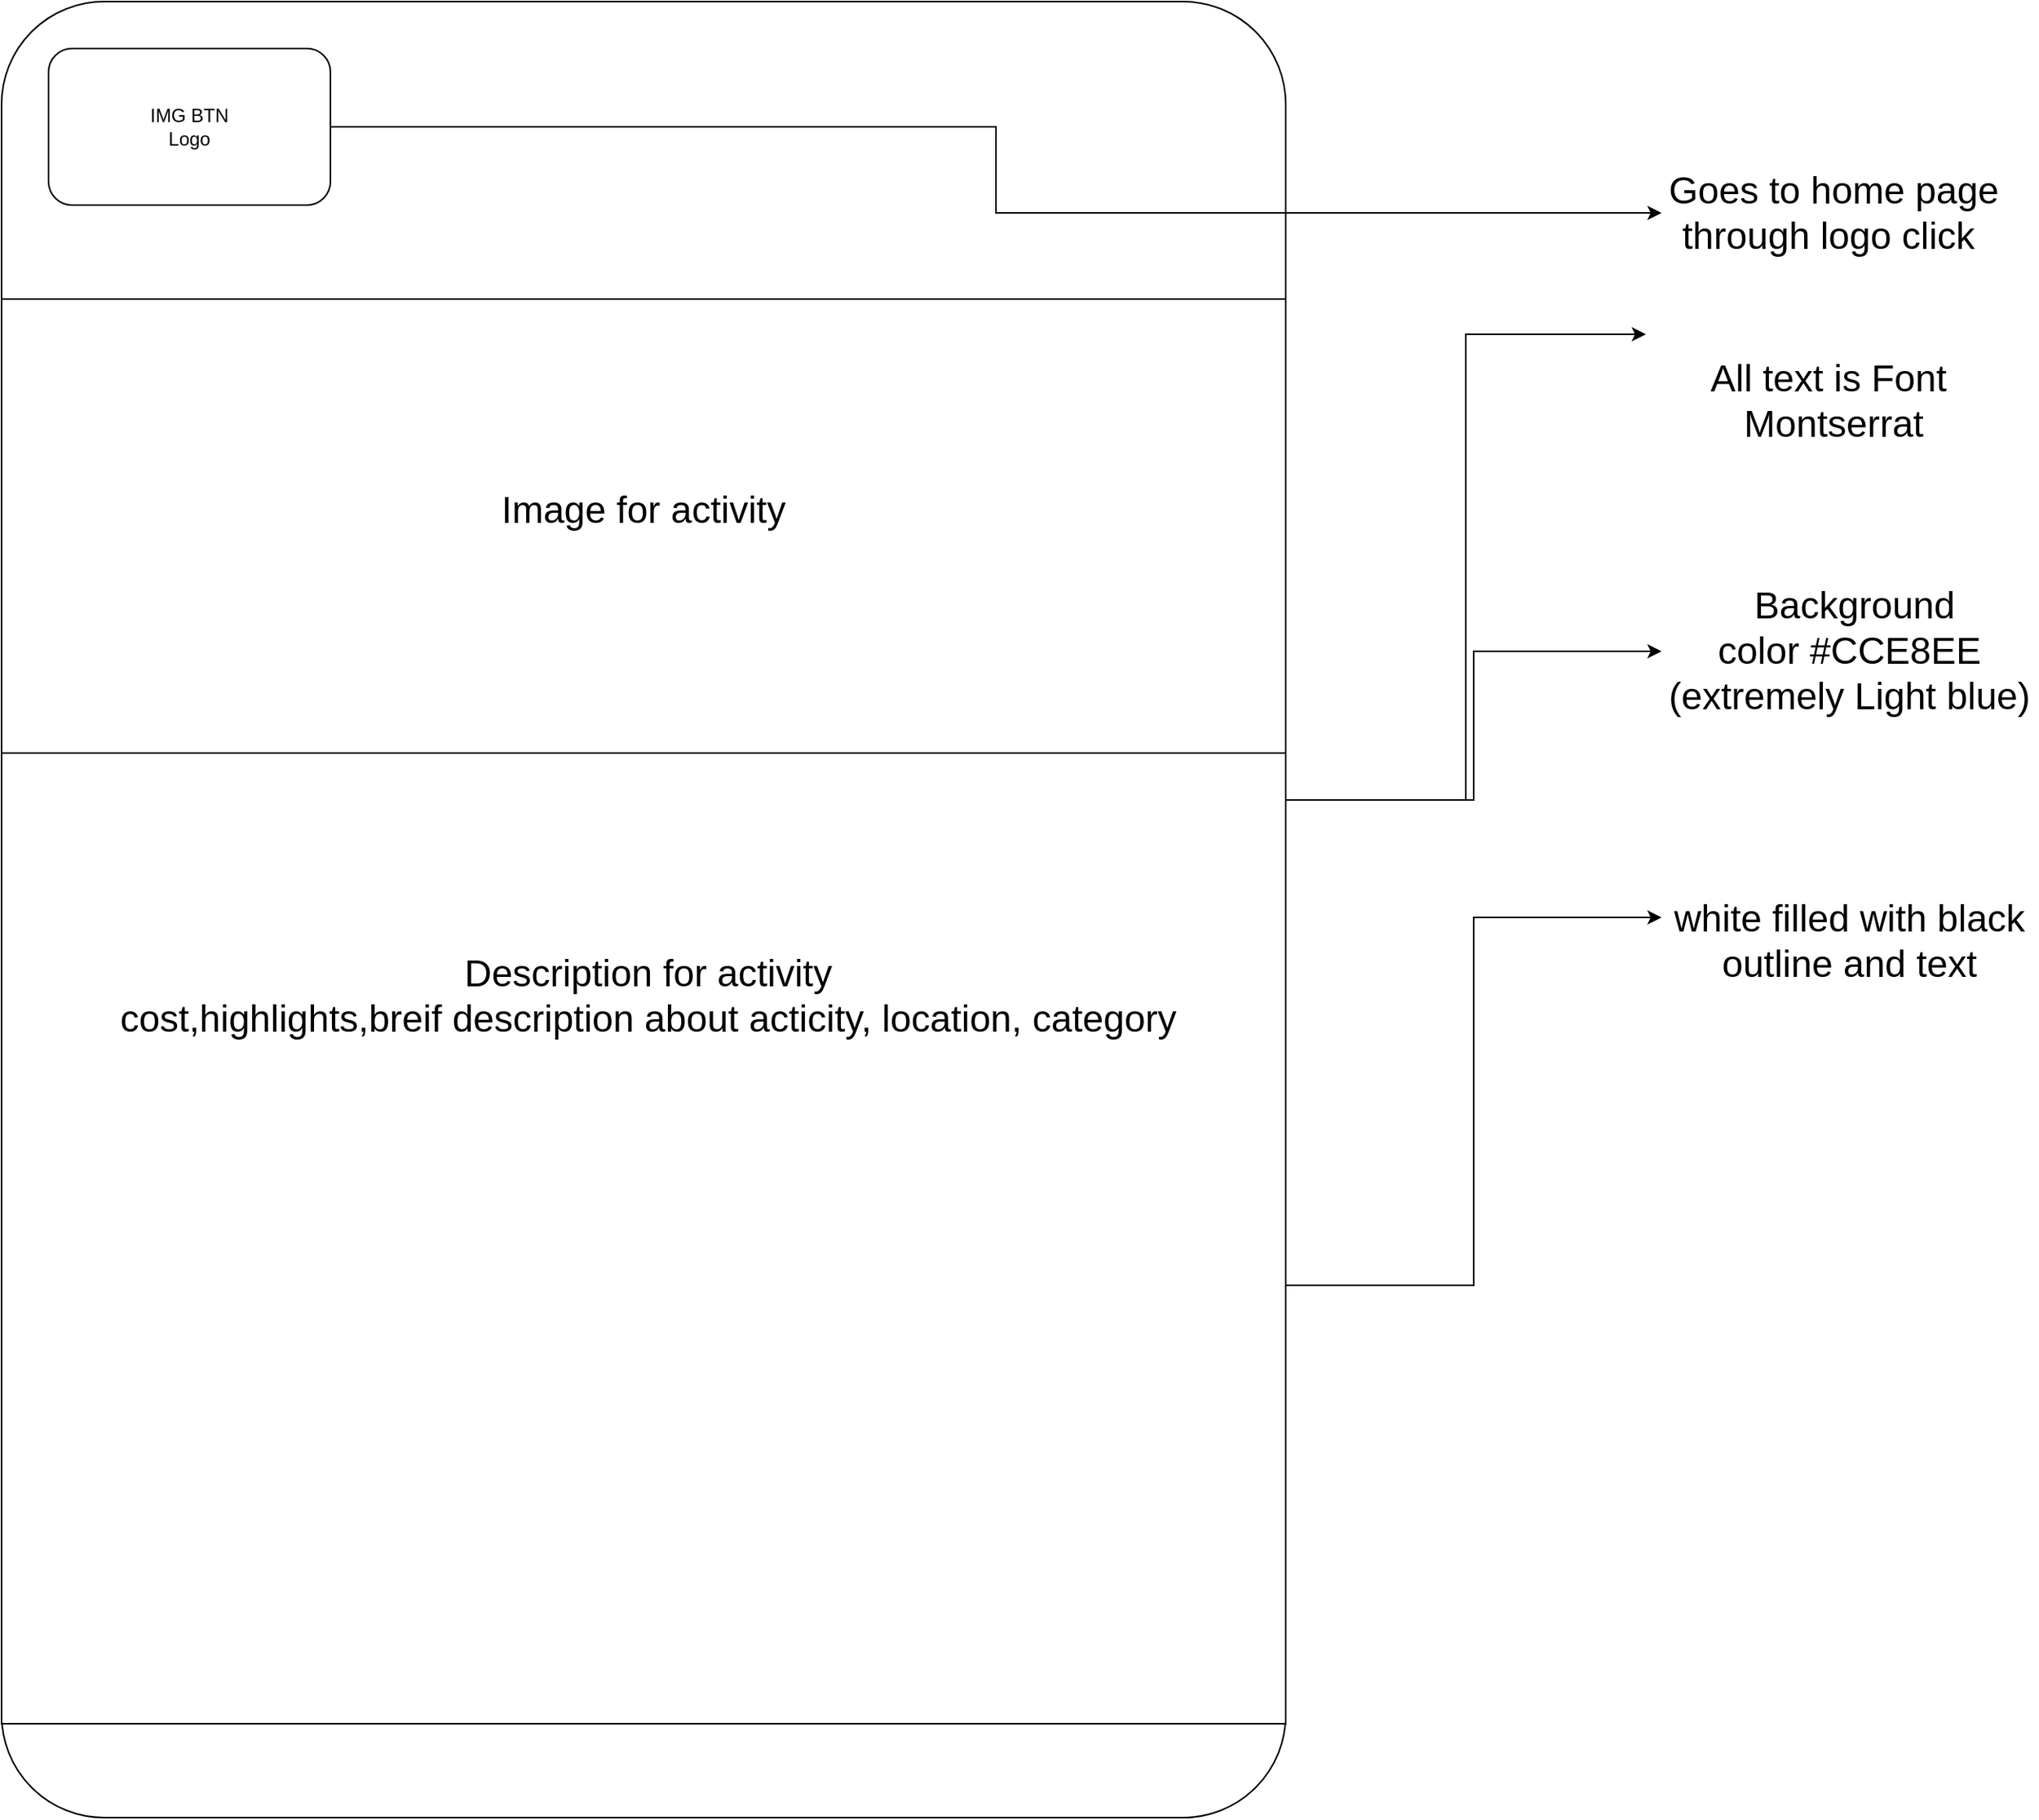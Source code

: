 <mxfile version="24.0.6" type="device">
  <diagram name="Page-1" id="f1b7ffb7-ca1e-a977-7cf5-a751b3c06c05">
    <mxGraphModel dx="2607" dy="1342" grid="1" gridSize="10" guides="1" tooltips="1" connect="1" arrows="1" fold="1" page="1" pageScale="1" pageWidth="826" pageHeight="1169" background="none" math="0" shadow="0">
      <root>
        <mxCell id="0" />
        <mxCell id="1" parent="0" />
        <mxCell id="SVBnb8XrDO_ZrM6gbE42-5" style="edgeStyle=orthogonalEdgeStyle;rounded=0;orthogonalLoop=1;jettySize=auto;html=1;exitX=1;exitY=0.25;exitDx=0;exitDy=0;entryX=0;entryY=0.5;entryDx=0;entryDy=0;" parent="1" source="SVBnb8XrDO_ZrM6gbE42-1" target="SVBnb8XrDO_ZrM6gbE42-3" edge="1">
          <mxGeometry relative="1" as="geometry">
            <Array as="points">
              <mxPoint x="820" y="510" />
              <mxPoint x="940" y="510" />
              <mxPoint x="940" y="415" />
            </Array>
          </mxGeometry>
        </mxCell>
        <mxCell id="SVBnb8XrDO_ZrM6gbE42-6" style="edgeStyle=orthogonalEdgeStyle;rounded=0;orthogonalLoop=1;jettySize=auto;html=1;exitX=1;exitY=0.25;exitDx=0;exitDy=0;entryX=0;entryY=0.25;entryDx=0;entryDy=0;" parent="1" source="SVBnb8XrDO_ZrM6gbE42-1" target="SVBnb8XrDO_ZrM6gbE42-2" edge="1">
          <mxGeometry relative="1" as="geometry">
            <Array as="points">
              <mxPoint x="820" y="510" />
              <mxPoint x="935" y="510" />
              <mxPoint x="935" y="212" />
            </Array>
          </mxGeometry>
        </mxCell>
        <mxCell id="SVBnb8XrDO_ZrM6gbE42-1" value="" style="rounded=1;whiteSpace=wrap;html=1;arcSize=8;" parent="1" vertex="1">
          <mxGeometry width="820" height="1160" as="geometry" />
        </mxCell>
        <mxCell id="SVBnb8XrDO_ZrM6gbE42-2" value="&lt;font style=&quot;font-size: 24px;&quot;&gt;All text is Font&amp;nbsp;&lt;/font&gt;&lt;div&gt;&lt;font style=&quot;&quot;&gt;&lt;font style=&quot;font-size: 24px;&quot;&gt;Montserrat&lt;/font&gt;&lt;br&gt;&lt;/font&gt;&lt;/div&gt;" style="text;strokeColor=none;align=center;fillColor=none;html=1;verticalAlign=middle;whiteSpace=wrap;rounded=0;" parent="1" vertex="1">
          <mxGeometry x="1050" y="170" width="240" height="170" as="geometry" />
        </mxCell>
        <mxCell id="SVBnb8XrDO_ZrM6gbE42-3" value="&lt;font style=&quot;font-size: 24px;&quot;&gt;&amp;nbsp;Background color&amp;nbsp;#CCE8EE (extremely Light blue)&lt;/font&gt;" style="text;strokeColor=none;align=center;fillColor=none;html=1;verticalAlign=middle;whiteSpace=wrap;rounded=0;" parent="1" vertex="1">
          <mxGeometry x="1060" y="400" width="240" height="30" as="geometry" />
        </mxCell>
        <mxCell id="SVBnb8XrDO_ZrM6gbE42-4" value="&lt;font style=&quot;font-size: 24px;&quot;&gt;white filled with black outline and text&lt;/font&gt;" style="text;strokeColor=none;align=center;fillColor=none;html=1;verticalAlign=middle;whiteSpace=wrap;rounded=0;" parent="1" vertex="1">
          <mxGeometry x="1060" y="585" width="240" height="30" as="geometry" />
        </mxCell>
        <mxCell id="SVBnb8XrDO_ZrM6gbE42-11" style="edgeStyle=orthogonalEdgeStyle;rounded=0;orthogonalLoop=1;jettySize=auto;html=1;exitX=1;exitY=0.5;exitDx=0;exitDy=0;entryX=0;entryY=0;entryDx=0;entryDy=0;" parent="1" source="SVBnb8XrDO_ZrM6gbE42-8" target="SVBnb8XrDO_ZrM6gbE42-4" edge="1">
          <mxGeometry relative="1" as="geometry">
            <Array as="points">
              <mxPoint x="940" y="820" />
              <mxPoint x="940" y="585" />
            </Array>
          </mxGeometry>
        </mxCell>
        <mxCell id="SVBnb8XrDO_ZrM6gbE42-8" value="" style="rounded=0;whiteSpace=wrap;html=1;" parent="1" vertex="1">
          <mxGeometry y="480" width="820" height="620" as="geometry" />
        </mxCell>
        <mxCell id="SVBnb8XrDO_ZrM6gbE42-15" value="" style="rounded=0;whiteSpace=wrap;html=1;" parent="1" vertex="1">
          <mxGeometry y="190" width="820" height="290" as="geometry" />
        </mxCell>
        <mxCell id="SVBnb8XrDO_ZrM6gbE42-9" value="&lt;font style=&quot;font-size: 24px;&quot;&gt;Image for activity&lt;/font&gt;" style="text;html=1;align=center;verticalAlign=middle;whiteSpace=wrap;rounded=0;" parent="1" vertex="1">
          <mxGeometry x="315" y="310" width="190" height="30" as="geometry" />
        </mxCell>
        <mxCell id="SVBnb8XrDO_ZrM6gbE42-10" value="&lt;font style=&quot;font-size: 24px;&quot;&gt;Description for activity&lt;/font&gt;&lt;div&gt;&lt;font style=&quot;font-size: 24px;&quot;&gt;cost,highlights,breif description about acticity, location, category&lt;/font&gt;&lt;/div&gt;" style="text;html=1;align=center;verticalAlign=middle;whiteSpace=wrap;rounded=0;" parent="1" vertex="1">
          <mxGeometry x="73" y="550" width="680" height="170" as="geometry" />
        </mxCell>
        <mxCell id="SVBnb8XrDO_ZrM6gbE42-18" style="edgeStyle=orthogonalEdgeStyle;rounded=0;orthogonalLoop=1;jettySize=auto;html=1;exitX=1;exitY=0.5;exitDx=0;exitDy=0;" parent="1" source="SVBnb8XrDO_ZrM6gbE42-16" target="SVBnb8XrDO_ZrM6gbE42-17" edge="1">
          <mxGeometry relative="1" as="geometry" />
        </mxCell>
        <mxCell id="SVBnb8XrDO_ZrM6gbE42-16" value="IMG BTN&lt;div&gt;Logo&lt;/div&gt;" style="rounded=1;whiteSpace=wrap;html=1;" parent="1" vertex="1">
          <mxGeometry x="30" y="30" width="180" height="100" as="geometry" />
        </mxCell>
        <mxCell id="SVBnb8XrDO_ZrM6gbE42-17" value="&lt;font style=&quot;font-size: 24px;&quot;&gt;Goes to home page through logo click&amp;nbsp;&lt;/font&gt;" style="text;html=1;align=center;verticalAlign=middle;whiteSpace=wrap;rounded=0;" parent="1" vertex="1">
          <mxGeometry x="1060" y="120" width="220" height="30" as="geometry" />
        </mxCell>
      </root>
    </mxGraphModel>
  </diagram>
</mxfile>
